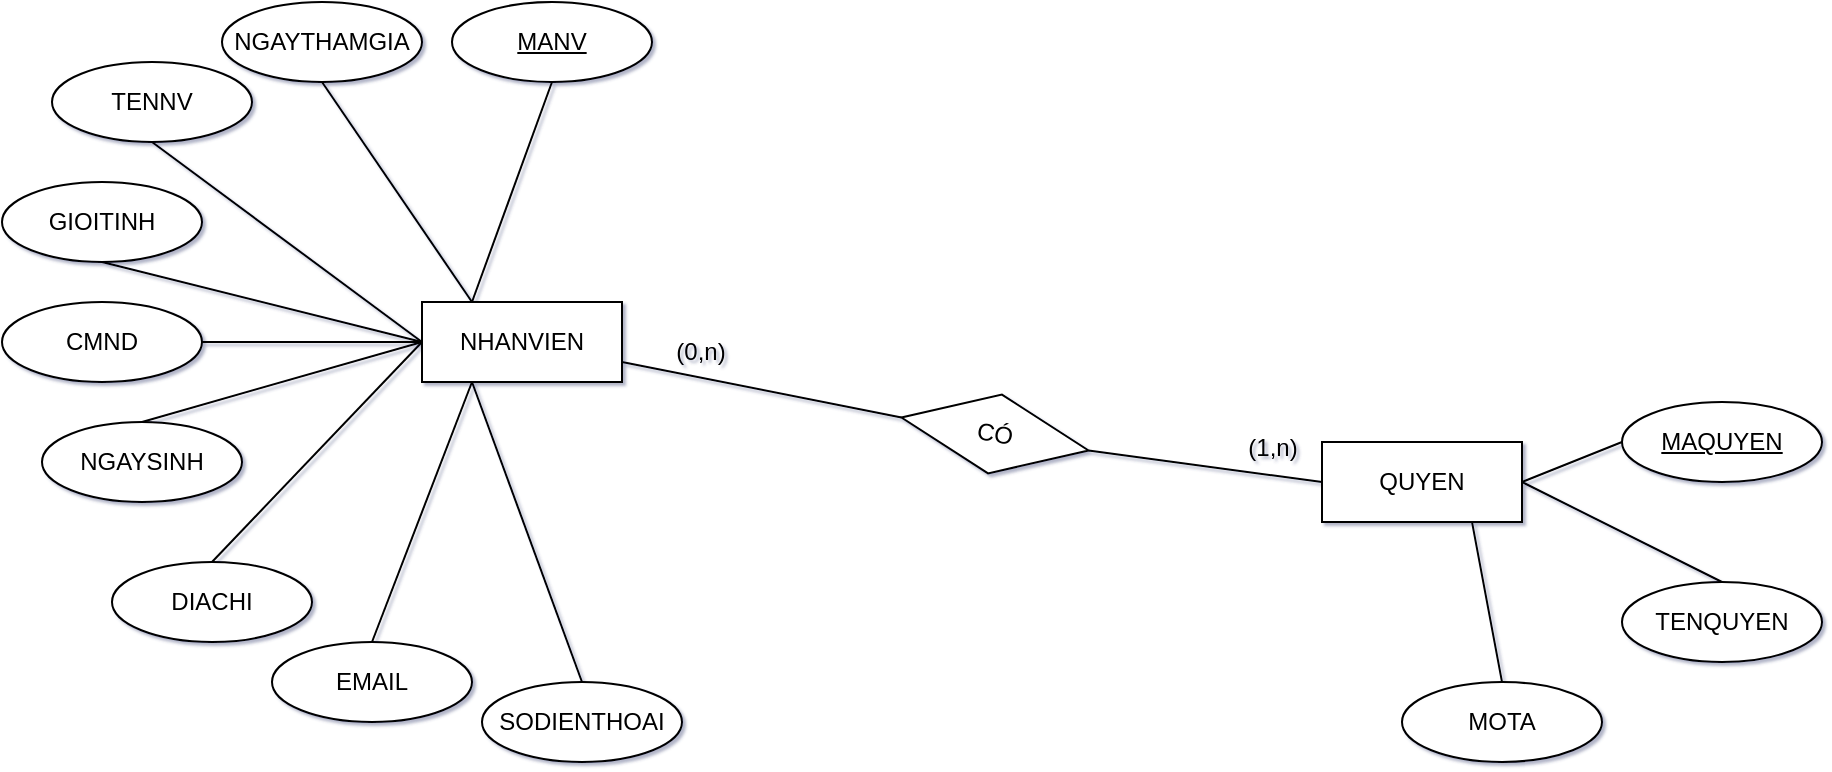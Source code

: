 <mxfile version="16.0.0" type="device"><diagram id="Q-00eMBeCYQxc5ppqSlF" name="Page-1"><mxGraphModel dx="1038" dy="-1751" grid="0" gridSize="10" guides="1" tooltips="1" connect="1" arrows="1" fold="1" page="0" pageScale="1" pageWidth="850" pageHeight="1100" background="#ffffff" math="0" shadow="1"><root><mxCell id="0"/><mxCell id="1" parent="0"/><mxCell id="zhyBDARCUlLmyTdz6hyz-2" value="NHANVIEN" style="whiteSpace=wrap;html=1;align=center;" parent="1" vertex="1"><mxGeometry x="220" y="2570" width="100" height="40" as="geometry"/></mxCell><mxCell id="zhyBDARCUlLmyTdz6hyz-3" value="MANV" style="ellipse;whiteSpace=wrap;html=1;align=center;fontStyle=4;" parent="1" vertex="1"><mxGeometry x="235" y="2420" width="100" height="40" as="geometry"/></mxCell><mxCell id="zhyBDARCUlLmyTdz6hyz-4" value="TENNV" style="ellipse;whiteSpace=wrap;html=1;align=center;" parent="1" vertex="1"><mxGeometry x="35" y="2450" width="100" height="40" as="geometry"/></mxCell><mxCell id="zhyBDARCUlLmyTdz6hyz-5" value="GIOITINH" style="ellipse;whiteSpace=wrap;html=1;align=center;" parent="1" vertex="1"><mxGeometry x="10" y="2510" width="100" height="40" as="geometry"/></mxCell><mxCell id="zhyBDARCUlLmyTdz6hyz-6" value="CMND" style="ellipse;whiteSpace=wrap;html=1;align=center;" parent="1" vertex="1"><mxGeometry x="10" y="2570" width="100" height="40" as="geometry"/></mxCell><mxCell id="zhyBDARCUlLmyTdz6hyz-7" value="NGAYSINH" style="ellipse;whiteSpace=wrap;html=1;align=center;" parent="1" vertex="1"><mxGeometry x="30" y="2630" width="100" height="40" as="geometry"/></mxCell><mxCell id="zhyBDARCUlLmyTdz6hyz-8" value="SODIENTHOAI" style="ellipse;whiteSpace=wrap;html=1;align=center;" parent="1" vertex="1"><mxGeometry x="250" y="2760" width="100" height="40" as="geometry"/></mxCell><mxCell id="zhyBDARCUlLmyTdz6hyz-9" value="EMAIL" style="ellipse;whiteSpace=wrap;html=1;align=center;" parent="1" vertex="1"><mxGeometry x="145" y="2740" width="100" height="40" as="geometry"/></mxCell><mxCell id="zhyBDARCUlLmyTdz6hyz-10" value="DIACHI" style="ellipse;whiteSpace=wrap;html=1;align=center;" parent="1" vertex="1"><mxGeometry x="65" y="2700" width="100" height="40" as="geometry"/></mxCell><mxCell id="zhyBDARCUlLmyTdz6hyz-11" value="NGAYTHAMGIA" style="ellipse;whiteSpace=wrap;html=1;align=center;" parent="1" vertex="1"><mxGeometry x="120" y="2420" width="100" height="40" as="geometry"/></mxCell><mxCell id="zhyBDARCUlLmyTdz6hyz-12" value="" style="endArrow=none;html=1;rounded=0;strokeColor=#000000;exitX=0.25;exitY=0;exitDx=0;exitDy=0;entryX=0.5;entryY=1;entryDx=0;entryDy=0;" parent="1" source="zhyBDARCUlLmyTdz6hyz-2" target="zhyBDARCUlLmyTdz6hyz-3" edge="1"><mxGeometry width="50" height="50" relative="1" as="geometry"><mxPoint x="360" y="2580" as="sourcePoint"/><mxPoint x="410" y="2530" as="targetPoint"/></mxGeometry></mxCell><mxCell id="zhyBDARCUlLmyTdz6hyz-13" value="" style="endArrow=none;html=1;rounded=0;strokeColor=#000000;exitX=0.25;exitY=0;exitDx=0;exitDy=0;entryX=0.5;entryY=1;entryDx=0;entryDy=0;" parent="1" source="zhyBDARCUlLmyTdz6hyz-2" target="zhyBDARCUlLmyTdz6hyz-11" edge="1"><mxGeometry width="50" height="50" relative="1" as="geometry"><mxPoint x="360" y="2580" as="sourcePoint"/><mxPoint x="410" y="2530" as="targetPoint"/></mxGeometry></mxCell><mxCell id="zhyBDARCUlLmyTdz6hyz-14" value="" style="endArrow=none;html=1;rounded=0;strokeColor=#000000;exitX=0;exitY=0.5;exitDx=0;exitDy=0;entryX=0.5;entryY=1;entryDx=0;entryDy=0;" parent="1" source="zhyBDARCUlLmyTdz6hyz-2" target="zhyBDARCUlLmyTdz6hyz-4" edge="1"><mxGeometry width="50" height="50" relative="1" as="geometry"><mxPoint x="360" y="2580" as="sourcePoint"/><mxPoint x="410" y="2530" as="targetPoint"/></mxGeometry></mxCell><mxCell id="zhyBDARCUlLmyTdz6hyz-15" value="" style="endArrow=none;html=1;rounded=0;strokeColor=#000000;exitX=0;exitY=0.5;exitDx=0;exitDy=0;entryX=0.5;entryY=1;entryDx=0;entryDy=0;" parent="1" source="zhyBDARCUlLmyTdz6hyz-2" target="zhyBDARCUlLmyTdz6hyz-5" edge="1"><mxGeometry width="50" height="50" relative="1" as="geometry"><mxPoint x="360" y="2580" as="sourcePoint"/><mxPoint x="410" y="2530" as="targetPoint"/></mxGeometry></mxCell><mxCell id="zhyBDARCUlLmyTdz6hyz-16" value="" style="endArrow=none;html=1;rounded=0;strokeColor=#000000;exitX=0;exitY=0.5;exitDx=0;exitDy=0;entryX=1;entryY=0.5;entryDx=0;entryDy=0;" parent="1" source="zhyBDARCUlLmyTdz6hyz-2" target="zhyBDARCUlLmyTdz6hyz-6" edge="1"><mxGeometry width="50" height="50" relative="1" as="geometry"><mxPoint x="360" y="2580" as="sourcePoint"/><mxPoint x="410" y="2530" as="targetPoint"/></mxGeometry></mxCell><mxCell id="zhyBDARCUlLmyTdz6hyz-17" value="" style="endArrow=none;html=1;rounded=0;strokeColor=#000000;entryX=0.5;entryY=0;entryDx=0;entryDy=0;" parent="1" target="zhyBDARCUlLmyTdz6hyz-7" edge="1"><mxGeometry width="50" height="50" relative="1" as="geometry"><mxPoint x="220" y="2590" as="sourcePoint"/><mxPoint x="410" y="2530" as="targetPoint"/></mxGeometry></mxCell><mxCell id="zhyBDARCUlLmyTdz6hyz-18" value="" style="endArrow=none;html=1;rounded=0;strokeColor=#000000;exitX=0;exitY=0.5;exitDx=0;exitDy=0;entryX=0.5;entryY=0;entryDx=0;entryDy=0;" parent="1" source="zhyBDARCUlLmyTdz6hyz-2" target="zhyBDARCUlLmyTdz6hyz-10" edge="1"><mxGeometry width="50" height="50" relative="1" as="geometry"><mxPoint x="360" y="2580" as="sourcePoint"/><mxPoint x="410" y="2530" as="targetPoint"/></mxGeometry></mxCell><mxCell id="zhyBDARCUlLmyTdz6hyz-19" value="" style="endArrow=none;html=1;rounded=0;strokeColor=#000000;exitX=0.25;exitY=1;exitDx=0;exitDy=0;entryX=0.5;entryY=0;entryDx=0;entryDy=0;" parent="1" source="zhyBDARCUlLmyTdz6hyz-2" target="zhyBDARCUlLmyTdz6hyz-9" edge="1"><mxGeometry width="50" height="50" relative="1" as="geometry"><mxPoint x="360" y="2580" as="sourcePoint"/><mxPoint x="410" y="2530" as="targetPoint"/></mxGeometry></mxCell><mxCell id="zhyBDARCUlLmyTdz6hyz-20" value="" style="endArrow=none;html=1;rounded=0;strokeColor=#000000;exitX=0.25;exitY=1;exitDx=0;exitDy=0;entryX=0.5;entryY=0;entryDx=0;entryDy=0;" parent="1" source="zhyBDARCUlLmyTdz6hyz-2" target="zhyBDARCUlLmyTdz6hyz-8" edge="1"><mxGeometry width="50" height="50" relative="1" as="geometry"><mxPoint x="360" y="2580" as="sourcePoint"/><mxPoint x="410" y="2530" as="targetPoint"/></mxGeometry></mxCell><mxCell id="zhyBDARCUlLmyTdz6hyz-21" value="QUYEN" style="whiteSpace=wrap;html=1;align=center;" parent="1" vertex="1"><mxGeometry x="670" y="2640" width="100" height="40" as="geometry"/></mxCell><mxCell id="zhyBDARCUlLmyTdz6hyz-22" value="MAQUYEN" style="ellipse;whiteSpace=wrap;html=1;align=center;fontStyle=4;" parent="1" vertex="1"><mxGeometry x="820" y="2620" width="100" height="40" as="geometry"/></mxCell><mxCell id="zhyBDARCUlLmyTdz6hyz-23" value="TENQUYEN" style="ellipse;whiteSpace=wrap;html=1;align=center;" parent="1" vertex="1"><mxGeometry x="820" y="2710" width="100" height="40" as="geometry"/></mxCell><mxCell id="zhyBDARCUlLmyTdz6hyz-24" value="MOTA" style="ellipse;whiteSpace=wrap;html=1;align=center;" parent="1" vertex="1"><mxGeometry x="710" y="2760" width="100" height="40" as="geometry"/></mxCell><mxCell id="zhyBDARCUlLmyTdz6hyz-25" value="" style="endArrow=none;html=1;rounded=0;strokeColor=#000000;exitX=0.75;exitY=1;exitDx=0;exitDy=0;entryX=0.5;entryY=0;entryDx=0;entryDy=0;" parent="1" source="zhyBDARCUlLmyTdz6hyz-21" target="zhyBDARCUlLmyTdz6hyz-24" edge="1"><mxGeometry relative="1" as="geometry"><mxPoint x="410" y="2560" as="sourcePoint"/><mxPoint x="570" y="2560" as="targetPoint"/></mxGeometry></mxCell><mxCell id="zhyBDARCUlLmyTdz6hyz-26" value="" style="endArrow=none;html=1;rounded=0;strokeColor=#000000;exitX=0.5;exitY=0;exitDx=0;exitDy=0;entryX=1;entryY=0.5;entryDx=0;entryDy=0;" parent="1" source="zhyBDARCUlLmyTdz6hyz-23" target="zhyBDARCUlLmyTdz6hyz-21" edge="1"><mxGeometry relative="1" as="geometry"><mxPoint x="410" y="2560" as="sourcePoint"/><mxPoint x="570" y="2560" as="targetPoint"/></mxGeometry></mxCell><mxCell id="zhyBDARCUlLmyTdz6hyz-27" value="" style="endArrow=none;html=1;rounded=0;strokeColor=#000000;exitX=0;exitY=0.5;exitDx=0;exitDy=0;entryX=1;entryY=0.5;entryDx=0;entryDy=0;" parent="1" source="zhyBDARCUlLmyTdz6hyz-22" target="zhyBDARCUlLmyTdz6hyz-21" edge="1"><mxGeometry relative="1" as="geometry"><mxPoint x="410" y="2560" as="sourcePoint"/><mxPoint x="570" y="2560" as="targetPoint"/></mxGeometry></mxCell><mxCell id="zhyBDARCUlLmyTdz6hyz-28" value="CÓ" style="shape=rhombus;perimeter=rhombusPerimeter;whiteSpace=wrap;html=1;align=center;rotation=10;" parent="1" vertex="1"><mxGeometry x="459" y="2616" width="95" height="40" as="geometry"/></mxCell><mxCell id="zhyBDARCUlLmyTdz6hyz-29" value="" style="endArrow=none;html=1;rounded=0;strokeColor=#000000;exitX=1;exitY=0.75;exitDx=0;exitDy=0;entryX=0;entryY=0.5;entryDx=0;entryDy=0;" parent="1" source="zhyBDARCUlLmyTdz6hyz-2" target="zhyBDARCUlLmyTdz6hyz-28" edge="1"><mxGeometry relative="1" as="geometry"><mxPoint x="410" y="2560" as="sourcePoint"/><mxPoint x="570" y="2560" as="targetPoint"/></mxGeometry></mxCell><mxCell id="zhyBDARCUlLmyTdz6hyz-30" value="" style="endArrow=none;html=1;rounded=0;strokeColor=#000000;exitX=1;exitY=0.5;exitDx=0;exitDy=0;entryX=0;entryY=0.5;entryDx=0;entryDy=0;" parent="1" source="zhyBDARCUlLmyTdz6hyz-28" target="zhyBDARCUlLmyTdz6hyz-21" edge="1"><mxGeometry relative="1" as="geometry"><mxPoint x="410" y="2560" as="sourcePoint"/><mxPoint x="570" y="2560" as="targetPoint"/></mxGeometry></mxCell><mxCell id="zhyBDARCUlLmyTdz6hyz-31" value="(1,n)" style="text;html=1;align=center;verticalAlign=middle;resizable=0;points=[];autosize=1;strokeColor=none;fillColor=none;" parent="1" vertex="1"><mxGeometry x="627" y="2634" width="35" height="18" as="geometry"/></mxCell><mxCell id="zhyBDARCUlLmyTdz6hyz-32" value="(0,n)" style="text;html=1;align=center;verticalAlign=middle;resizable=0;points=[];autosize=1;strokeColor=none;fillColor=none;" parent="1" vertex="1"><mxGeometry x="341" y="2586" width="35" height="18" as="geometry"/></mxCell></root></mxGraphModel></diagram></mxfile>